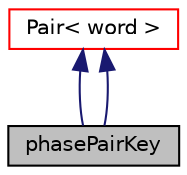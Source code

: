 digraph "phasePairKey"
{
  bgcolor="transparent";
  edge [fontname="Helvetica",fontsize="10",labelfontname="Helvetica",labelfontsize="10"];
  node [fontname="Helvetica",fontsize="10",shape=record];
  Node8 [label="phasePairKey",height=0.2,width=0.4,color="black", fillcolor="grey75", style="filled", fontcolor="black"];
  Node9 -> Node8 [dir="back",color="midnightblue",fontsize="10",style="solid",fontname="Helvetica"];
  Node9 [label="Pair\< word \>",height=0.2,width=0.4,color="red",URL="$a28793.html"];
  Node9 -> Node8 [dir="back",color="midnightblue",fontsize="10",style="solid",fontname="Helvetica"];
}
